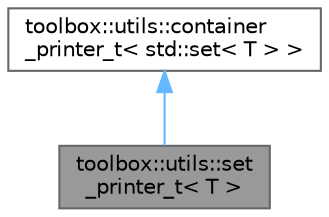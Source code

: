 digraph "toolbox::utils::set_printer_t&lt; T &gt;"
{
 // LATEX_PDF_SIZE
  bgcolor="transparent";
  edge [fontname=Helvetica,fontsize=10,labelfontname=Helvetica,labelfontsize=10];
  node [fontname=Helvetica,fontsize=10,shape=box,height=0.2,width=0.4];
  Node1 [id="Node000001",label="toolbox::utils::set\l_printer_t\< T \>",height=0.2,width=0.4,color="gray40", fillcolor="grey60", style="filled", fontcolor="black",tooltip="Set 打印器/Set printer."];
  Node2 -> Node1 [id="edge1_Node000001_Node000002",dir="back",color="steelblue1",style="solid",tooltip=" "];
  Node2 [id="Node000002",label="toolbox::utils::container\l_printer_t\< std::set\< T \> \>",height=0.2,width=0.4,color="gray40", fillcolor="white", style="filled",URL="$classtoolbox_1_1utils_1_1container__printer__t.html",tooltip=" "];
}
